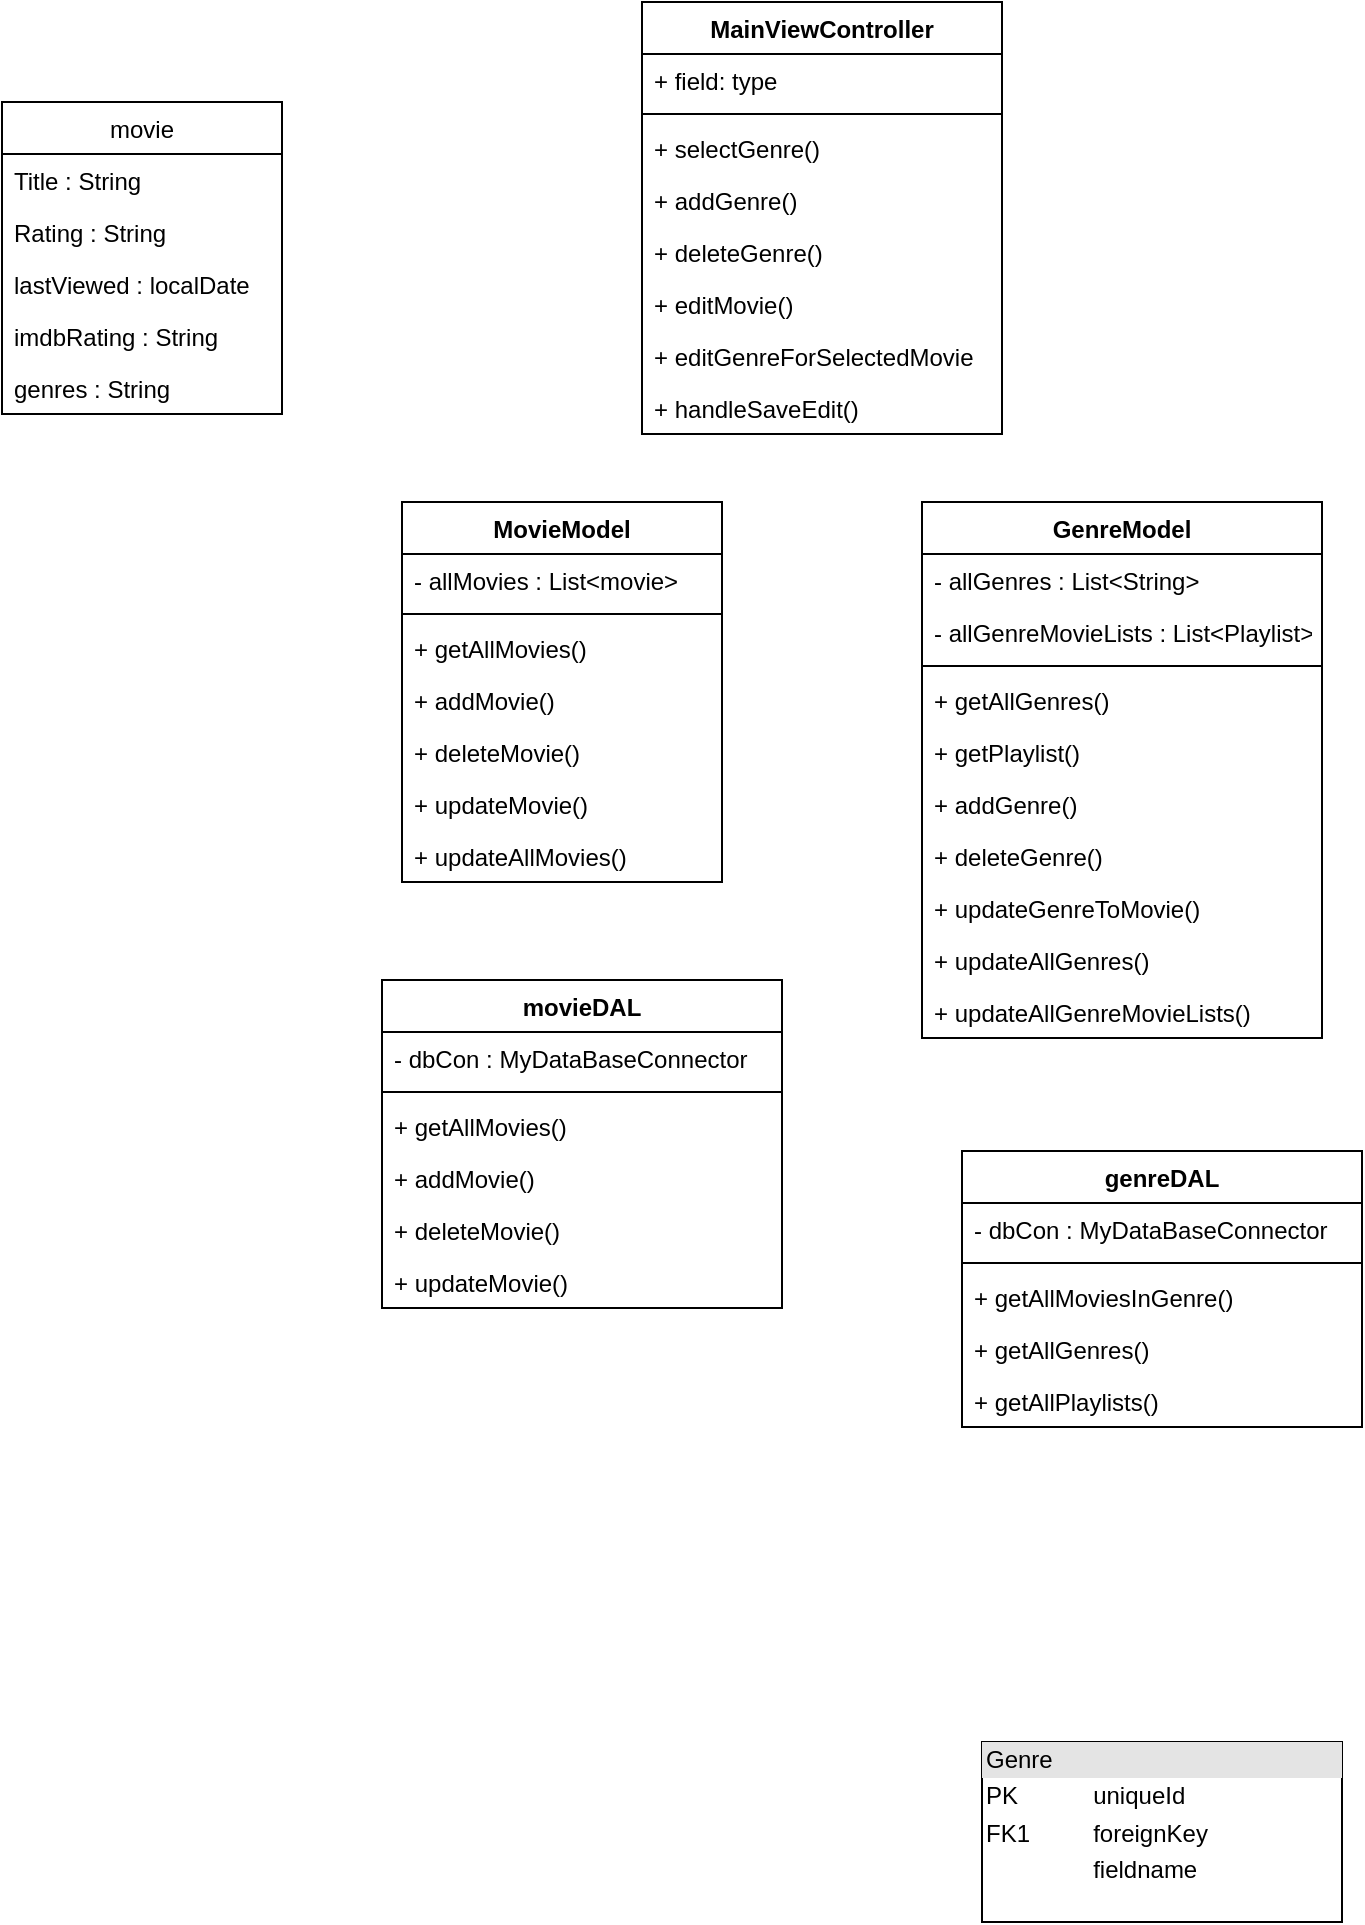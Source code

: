 <mxfile version="14.0.3" type="github" pages="2">
  <diagram id="6W-l6MBA8Zk1zPwFLBWW" name="Page-1">
    <mxGraphModel dx="1460" dy="637" grid="1" gridSize="10" guides="1" tooltips="1" connect="1" arrows="1" fold="1" page="1" pageScale="1" pageWidth="827" pageHeight="1169" math="0" shadow="0">
      <root>
        <mxCell id="0" />
        <mxCell id="1" parent="0" />
        <mxCell id="cbL_dfEtZ-hoBxzxcvYZ-8" value="MainViewController" style="swimlane;fontStyle=1;align=center;verticalAlign=top;childLayout=stackLayout;horizontal=1;startSize=26;horizontalStack=0;resizeParent=1;resizeParentMax=0;resizeLast=0;collapsible=1;marginBottom=0;" vertex="1" parent="1">
          <mxGeometry x="320" y="10" width="180" height="216" as="geometry" />
        </mxCell>
        <mxCell id="cbL_dfEtZ-hoBxzxcvYZ-9" value="+ field: type" style="text;strokeColor=none;fillColor=none;align=left;verticalAlign=top;spacingLeft=4;spacingRight=4;overflow=hidden;rotatable=0;points=[[0,0.5],[1,0.5]];portConstraint=eastwest;" vertex="1" parent="cbL_dfEtZ-hoBxzxcvYZ-8">
          <mxGeometry y="26" width="180" height="26" as="geometry" />
        </mxCell>
        <mxCell id="cbL_dfEtZ-hoBxzxcvYZ-10" value="" style="line;strokeWidth=1;fillColor=none;align=left;verticalAlign=middle;spacingTop=-1;spacingLeft=3;spacingRight=3;rotatable=0;labelPosition=right;points=[];portConstraint=eastwest;" vertex="1" parent="cbL_dfEtZ-hoBxzxcvYZ-8">
          <mxGeometry y="52" width="180" height="8" as="geometry" />
        </mxCell>
        <mxCell id="cbL_dfEtZ-hoBxzxcvYZ-11" value="+ selectGenre()&#xa;" style="text;strokeColor=none;fillColor=none;align=left;verticalAlign=top;spacingLeft=4;spacingRight=4;overflow=hidden;rotatable=0;points=[[0,0.5],[1,0.5]];portConstraint=eastwest;" vertex="1" parent="cbL_dfEtZ-hoBxzxcvYZ-8">
          <mxGeometry y="60" width="180" height="26" as="geometry" />
        </mxCell>
        <mxCell id="tQoV8WK9EYIMDj3V0tbS-1" value="+ addGenre()" style="text;strokeColor=none;fillColor=none;align=left;verticalAlign=top;spacingLeft=4;spacingRight=4;overflow=hidden;rotatable=0;points=[[0,0.5],[1,0.5]];portConstraint=eastwest;" vertex="1" parent="cbL_dfEtZ-hoBxzxcvYZ-8">
          <mxGeometry y="86" width="180" height="26" as="geometry" />
        </mxCell>
        <mxCell id="tQoV8WK9EYIMDj3V0tbS-2" value="+ deleteGenre()" style="text;strokeColor=none;fillColor=none;align=left;verticalAlign=top;spacingLeft=4;spacingRight=4;overflow=hidden;rotatable=0;points=[[0,0.5],[1,0.5]];portConstraint=eastwest;" vertex="1" parent="cbL_dfEtZ-hoBxzxcvYZ-8">
          <mxGeometry y="112" width="180" height="26" as="geometry" />
        </mxCell>
        <mxCell id="tQoV8WK9EYIMDj3V0tbS-3" value="+ editMovie()" style="text;strokeColor=none;fillColor=none;align=left;verticalAlign=top;spacingLeft=4;spacingRight=4;overflow=hidden;rotatable=0;points=[[0,0.5],[1,0.5]];portConstraint=eastwest;" vertex="1" parent="cbL_dfEtZ-hoBxzxcvYZ-8">
          <mxGeometry y="138" width="180" height="26" as="geometry" />
        </mxCell>
        <mxCell id="tQoV8WK9EYIMDj3V0tbS-5" value="+ editGenreForSelectedMovie" style="text;strokeColor=none;fillColor=none;align=left;verticalAlign=top;spacingLeft=4;spacingRight=4;overflow=hidden;rotatable=0;points=[[0,0.5],[1,0.5]];portConstraint=eastwest;" vertex="1" parent="cbL_dfEtZ-hoBxzxcvYZ-8">
          <mxGeometry y="164" width="180" height="26" as="geometry" />
        </mxCell>
        <mxCell id="tQoV8WK9EYIMDj3V0tbS-4" value="+ handleSaveEdit()" style="text;strokeColor=none;fillColor=none;align=left;verticalAlign=top;spacingLeft=4;spacingRight=4;overflow=hidden;rotatable=0;points=[[0,0.5],[1,0.5]];portConstraint=eastwest;" vertex="1" parent="cbL_dfEtZ-hoBxzxcvYZ-8">
          <mxGeometry y="190" width="180" height="26" as="geometry" />
        </mxCell>
        <mxCell id="cbL_dfEtZ-hoBxzxcvYZ-12" value="MovieModel" style="swimlane;fontStyle=1;align=center;verticalAlign=top;childLayout=stackLayout;horizontal=1;startSize=26;horizontalStack=0;resizeParent=1;resizeParentMax=0;resizeLast=0;collapsible=1;marginBottom=0;" vertex="1" parent="1">
          <mxGeometry x="200" y="260" width="160" height="190" as="geometry" />
        </mxCell>
        <mxCell id="chhkN12r7M4fsftRTlEQ-1" value="- allMovies : List&lt;movie&gt;" style="text;strokeColor=none;fillColor=none;align=left;verticalAlign=top;spacingLeft=4;spacingRight=4;overflow=hidden;rotatable=0;points=[[0,0.5],[1,0.5]];portConstraint=eastwest;" vertex="1" parent="cbL_dfEtZ-hoBxzxcvYZ-12">
          <mxGeometry y="26" width="160" height="26" as="geometry" />
        </mxCell>
        <mxCell id="cbL_dfEtZ-hoBxzxcvYZ-14" value="" style="line;strokeWidth=1;fillColor=none;align=left;verticalAlign=middle;spacingTop=-1;spacingLeft=3;spacingRight=3;rotatable=0;labelPosition=right;points=[];portConstraint=eastwest;" vertex="1" parent="cbL_dfEtZ-hoBxzxcvYZ-12">
          <mxGeometry y="52" width="160" height="8" as="geometry" />
        </mxCell>
        <mxCell id="cbL_dfEtZ-hoBxzxcvYZ-15" value="+ getAllMovies()" style="text;strokeColor=none;fillColor=none;align=left;verticalAlign=top;spacingLeft=4;spacingRight=4;overflow=hidden;rotatable=0;points=[[0,0.5],[1,0.5]];portConstraint=eastwest;" vertex="1" parent="cbL_dfEtZ-hoBxzxcvYZ-12">
          <mxGeometry y="60" width="160" height="26" as="geometry" />
        </mxCell>
        <mxCell id="tQoV8WK9EYIMDj3V0tbS-14" value="+ addMovie()" style="text;strokeColor=none;fillColor=none;align=left;verticalAlign=top;spacingLeft=4;spacingRight=4;overflow=hidden;rotatable=0;points=[[0,0.5],[1,0.5]];portConstraint=eastwest;" vertex="1" parent="cbL_dfEtZ-hoBxzxcvYZ-12">
          <mxGeometry y="86" width="160" height="26" as="geometry" />
        </mxCell>
        <mxCell id="tQoV8WK9EYIMDj3V0tbS-16" value="+ deleteMovie()" style="text;strokeColor=none;fillColor=none;align=left;verticalAlign=top;spacingLeft=4;spacingRight=4;overflow=hidden;rotatable=0;points=[[0,0.5],[1,0.5]];portConstraint=eastwest;" vertex="1" parent="cbL_dfEtZ-hoBxzxcvYZ-12">
          <mxGeometry y="112" width="160" height="26" as="geometry" />
        </mxCell>
        <mxCell id="tQoV8WK9EYIMDj3V0tbS-15" value="+ updateMovie()" style="text;strokeColor=none;fillColor=none;align=left;verticalAlign=top;spacingLeft=4;spacingRight=4;overflow=hidden;rotatable=0;points=[[0,0.5],[1,0.5]];portConstraint=eastwest;" vertex="1" parent="cbL_dfEtZ-hoBxzxcvYZ-12">
          <mxGeometry y="138" width="160" height="26" as="geometry" />
        </mxCell>
        <mxCell id="tQoV8WK9EYIMDj3V0tbS-19" value="+ updateAllMovies()" style="text;strokeColor=none;fillColor=none;align=left;verticalAlign=top;spacingLeft=4;spacingRight=4;overflow=hidden;rotatable=0;points=[[0,0.5],[1,0.5]];portConstraint=eastwest;" vertex="1" parent="cbL_dfEtZ-hoBxzxcvYZ-12">
          <mxGeometry y="164" width="160" height="26" as="geometry" />
        </mxCell>
        <mxCell id="cbL_dfEtZ-hoBxzxcvYZ-16" value="GenreModel" style="swimlane;fontStyle=1;align=center;verticalAlign=top;childLayout=stackLayout;horizontal=1;startSize=26;horizontalStack=0;resizeParent=1;resizeParentMax=0;resizeLast=0;collapsible=1;marginBottom=0;" vertex="1" parent="1">
          <mxGeometry x="460" y="260" width="200" height="268" as="geometry" />
        </mxCell>
        <mxCell id="cbL_dfEtZ-hoBxzxcvYZ-17" value="- allGenres : List&lt;String&gt; " style="text;strokeColor=none;fillColor=none;align=left;verticalAlign=top;spacingLeft=4;spacingRight=4;overflow=hidden;rotatable=0;points=[[0,0.5],[1,0.5]];portConstraint=eastwest;" vertex="1" parent="cbL_dfEtZ-hoBxzxcvYZ-16">
          <mxGeometry y="26" width="200" height="26" as="geometry" />
        </mxCell>
        <mxCell id="tQoV8WK9EYIMDj3V0tbS-6" value="- allGenreMovieLists : List&lt;Playlist&gt;" style="text;strokeColor=none;fillColor=none;align=left;verticalAlign=top;spacingLeft=4;spacingRight=4;overflow=hidden;rotatable=0;points=[[0,0.5],[1,0.5]];portConstraint=eastwest;" vertex="1" parent="cbL_dfEtZ-hoBxzxcvYZ-16">
          <mxGeometry y="52" width="200" height="26" as="geometry" />
        </mxCell>
        <mxCell id="cbL_dfEtZ-hoBxzxcvYZ-18" value="" style="line;strokeWidth=1;fillColor=none;align=left;verticalAlign=middle;spacingTop=-1;spacingLeft=3;spacingRight=3;rotatable=0;labelPosition=right;points=[];portConstraint=eastwest;" vertex="1" parent="cbL_dfEtZ-hoBxzxcvYZ-16">
          <mxGeometry y="78" width="200" height="8" as="geometry" />
        </mxCell>
        <mxCell id="cbL_dfEtZ-hoBxzxcvYZ-19" value="+ getAllGenres()" style="text;strokeColor=none;fillColor=none;align=left;verticalAlign=top;spacingLeft=4;spacingRight=4;overflow=hidden;rotatable=0;points=[[0,0.5],[1,0.5]];portConstraint=eastwest;" vertex="1" parent="cbL_dfEtZ-hoBxzxcvYZ-16">
          <mxGeometry y="86" width="200" height="26" as="geometry" />
        </mxCell>
        <mxCell id="tQoV8WK9EYIMDj3V0tbS-7" value="+ getPlaylist()" style="text;strokeColor=none;fillColor=none;align=left;verticalAlign=top;spacingLeft=4;spacingRight=4;overflow=hidden;rotatable=0;points=[[0,0.5],[1,0.5]];portConstraint=eastwest;" vertex="1" parent="cbL_dfEtZ-hoBxzxcvYZ-16">
          <mxGeometry y="112" width="200" height="26" as="geometry" />
        </mxCell>
        <mxCell id="tQoV8WK9EYIMDj3V0tbS-8" value="+ addGenre()" style="text;strokeColor=none;fillColor=none;align=left;verticalAlign=top;spacingLeft=4;spacingRight=4;overflow=hidden;rotatable=0;points=[[0,0.5],[1,0.5]];portConstraint=eastwest;" vertex="1" parent="cbL_dfEtZ-hoBxzxcvYZ-16">
          <mxGeometry y="138" width="200" height="26" as="geometry" />
        </mxCell>
        <mxCell id="tQoV8WK9EYIMDj3V0tbS-9" value="+ deleteGenre()" style="text;strokeColor=none;fillColor=none;align=left;verticalAlign=top;spacingLeft=4;spacingRight=4;overflow=hidden;rotatable=0;points=[[0,0.5],[1,0.5]];portConstraint=eastwest;" vertex="1" parent="cbL_dfEtZ-hoBxzxcvYZ-16">
          <mxGeometry y="164" width="200" height="26" as="geometry" />
        </mxCell>
        <mxCell id="tQoV8WK9EYIMDj3V0tbS-10" value="+ updateGenreToMovie()" style="text;strokeColor=none;fillColor=none;align=left;verticalAlign=top;spacingLeft=4;spacingRight=4;overflow=hidden;rotatable=0;points=[[0,0.5],[1,0.5]];portConstraint=eastwest;" vertex="1" parent="cbL_dfEtZ-hoBxzxcvYZ-16">
          <mxGeometry y="190" width="200" height="26" as="geometry" />
        </mxCell>
        <mxCell id="tQoV8WK9EYIMDj3V0tbS-11" value="+ updateAllGenres()" style="text;strokeColor=none;fillColor=none;align=left;verticalAlign=top;spacingLeft=4;spacingRight=4;overflow=hidden;rotatable=0;points=[[0,0.5],[1,0.5]];portConstraint=eastwest;" vertex="1" parent="cbL_dfEtZ-hoBxzxcvYZ-16">
          <mxGeometry y="216" width="200" height="26" as="geometry" />
        </mxCell>
        <mxCell id="tQoV8WK9EYIMDj3V0tbS-12" value="+ updateAllGenreMovieLists()" style="text;strokeColor=none;fillColor=none;align=left;verticalAlign=top;spacingLeft=4;spacingRight=4;overflow=hidden;rotatable=0;points=[[0,0.5],[1,0.5]];portConstraint=eastwest;" vertex="1" parent="cbL_dfEtZ-hoBxzxcvYZ-16">
          <mxGeometry y="242" width="200" height="26" as="geometry" />
        </mxCell>
        <mxCell id="kiCwiJ7NGDYFALsJi5P0-1" value="movieDAL" style="swimlane;fontStyle=1;align=center;verticalAlign=top;childLayout=stackLayout;horizontal=1;startSize=26;horizontalStack=0;resizeParent=1;resizeParentMax=0;resizeLast=0;collapsible=1;marginBottom=0;" vertex="1" parent="1">
          <mxGeometry x="190" y="499" width="200" height="164" as="geometry" />
        </mxCell>
        <mxCell id="kiCwiJ7NGDYFALsJi5P0-2" value="- dbCon : MyDataBaseConnector" style="text;strokeColor=none;fillColor=none;align=left;verticalAlign=top;spacingLeft=4;spacingRight=4;overflow=hidden;rotatable=0;points=[[0,0.5],[1,0.5]];portConstraint=eastwest;" vertex="1" parent="kiCwiJ7NGDYFALsJi5P0-1">
          <mxGeometry y="26" width="200" height="26" as="geometry" />
        </mxCell>
        <mxCell id="kiCwiJ7NGDYFALsJi5P0-3" value="" style="line;strokeWidth=1;fillColor=none;align=left;verticalAlign=middle;spacingTop=-1;spacingLeft=3;spacingRight=3;rotatable=0;labelPosition=right;points=[];portConstraint=eastwest;" vertex="1" parent="kiCwiJ7NGDYFALsJi5P0-1">
          <mxGeometry y="52" width="200" height="8" as="geometry" />
        </mxCell>
        <mxCell id="kiCwiJ7NGDYFALsJi5P0-4" value="+ getAllMovies()" style="text;strokeColor=none;fillColor=none;align=left;verticalAlign=top;spacingLeft=4;spacingRight=4;overflow=hidden;rotatable=0;points=[[0,0.5],[1,0.5]];portConstraint=eastwest;" vertex="1" parent="kiCwiJ7NGDYFALsJi5P0-1">
          <mxGeometry y="60" width="200" height="26" as="geometry" />
        </mxCell>
        <mxCell id="tQoV8WK9EYIMDj3V0tbS-20" value="+ addMovie()" style="text;strokeColor=none;fillColor=none;align=left;verticalAlign=top;spacingLeft=4;spacingRight=4;overflow=hidden;rotatable=0;points=[[0,0.5],[1,0.5]];portConstraint=eastwest;" vertex="1" parent="kiCwiJ7NGDYFALsJi5P0-1">
          <mxGeometry y="86" width="200" height="26" as="geometry" />
        </mxCell>
        <mxCell id="tQoV8WK9EYIMDj3V0tbS-21" value="+ deleteMovie()" style="text;strokeColor=none;fillColor=none;align=left;verticalAlign=top;spacingLeft=4;spacingRight=4;overflow=hidden;rotatable=0;points=[[0,0.5],[1,0.5]];portConstraint=eastwest;" vertex="1" parent="kiCwiJ7NGDYFALsJi5P0-1">
          <mxGeometry y="112" width="200" height="26" as="geometry" />
        </mxCell>
        <mxCell id="tQoV8WK9EYIMDj3V0tbS-22" value="+ updateMovie()" style="text;strokeColor=none;fillColor=none;align=left;verticalAlign=top;spacingLeft=4;spacingRight=4;overflow=hidden;rotatable=0;points=[[0,0.5],[1,0.5]];portConstraint=eastwest;" vertex="1" parent="kiCwiJ7NGDYFALsJi5P0-1">
          <mxGeometry y="138" width="200" height="26" as="geometry" />
        </mxCell>
        <mxCell id="E3oh8r5XJU-YirkjzVkw-1" value="genreDAL" style="swimlane;fontStyle=1;align=center;verticalAlign=top;childLayout=stackLayout;horizontal=1;startSize=26;horizontalStack=0;resizeParent=1;resizeParentMax=0;resizeLast=0;collapsible=1;marginBottom=0;" vertex="1" parent="1">
          <mxGeometry x="480" y="584.5" width="200" height="138" as="geometry" />
        </mxCell>
        <mxCell id="E3oh8r5XJU-YirkjzVkw-2" value="- dbCon : MyDataBaseConnector" style="text;strokeColor=none;fillColor=none;align=left;verticalAlign=top;spacingLeft=4;spacingRight=4;overflow=hidden;rotatable=0;points=[[0,0.5],[1,0.5]];portConstraint=eastwest;" vertex="1" parent="E3oh8r5XJU-YirkjzVkw-1">
          <mxGeometry y="26" width="200" height="26" as="geometry" />
        </mxCell>
        <mxCell id="E3oh8r5XJU-YirkjzVkw-3" value="" style="line;strokeWidth=1;fillColor=none;align=left;verticalAlign=middle;spacingTop=-1;spacingLeft=3;spacingRight=3;rotatable=0;labelPosition=right;points=[];portConstraint=eastwest;" vertex="1" parent="E3oh8r5XJU-YirkjzVkw-1">
          <mxGeometry y="52" width="200" height="8" as="geometry" />
        </mxCell>
        <mxCell id="PLiAiHsCDgutzDxnnoNV-1" value="+ getAllMoviesInGenre()" style="text;strokeColor=none;fillColor=none;align=left;verticalAlign=top;spacingLeft=4;spacingRight=4;overflow=hidden;rotatable=0;points=[[0,0.5],[1,0.5]];portConstraint=eastwest;" vertex="1" parent="E3oh8r5XJU-YirkjzVkw-1">
          <mxGeometry y="60" width="200" height="26" as="geometry" />
        </mxCell>
        <mxCell id="E3oh8r5XJU-YirkjzVkw-4" value="+ getAllGenres()" style="text;strokeColor=none;fillColor=none;align=left;verticalAlign=top;spacingLeft=4;spacingRight=4;overflow=hidden;rotatable=0;points=[[0,0.5],[1,0.5]];portConstraint=eastwest;" vertex="1" parent="E3oh8r5XJU-YirkjzVkw-1">
          <mxGeometry y="86" width="200" height="26" as="geometry" />
        </mxCell>
        <mxCell id="ynhoVAXRjEivfoYj7mT8-1" value="+ getAllPlaylists()" style="text;strokeColor=none;fillColor=none;align=left;verticalAlign=top;spacingLeft=4;spacingRight=4;overflow=hidden;rotatable=0;points=[[0,0.5],[1,0.5]];portConstraint=eastwest;" vertex="1" parent="E3oh8r5XJU-YirkjzVkw-1">
          <mxGeometry y="112" width="200" height="26" as="geometry" />
        </mxCell>
        <mxCell id="chhkN12r7M4fsftRTlEQ-2" value="movie" style="swimlane;fontStyle=0;childLayout=stackLayout;horizontal=1;startSize=26;fillColor=none;horizontalStack=0;resizeParent=1;resizeParentMax=0;resizeLast=0;collapsible=1;marginBottom=0;" vertex="1" parent="1">
          <mxGeometry y="60" width="140" height="156" as="geometry" />
        </mxCell>
        <mxCell id="chhkN12r7M4fsftRTlEQ-3" value="Title : String" style="text;strokeColor=none;fillColor=none;align=left;verticalAlign=top;spacingLeft=4;spacingRight=4;overflow=hidden;rotatable=0;points=[[0,0.5],[1,0.5]];portConstraint=eastwest;" vertex="1" parent="chhkN12r7M4fsftRTlEQ-2">
          <mxGeometry y="26" width="140" height="26" as="geometry" />
        </mxCell>
        <mxCell id="chhkN12r7M4fsftRTlEQ-4" value="Rating : String" style="text;strokeColor=none;fillColor=none;align=left;verticalAlign=top;spacingLeft=4;spacingRight=4;overflow=hidden;rotatable=0;points=[[0,0.5],[1,0.5]];portConstraint=eastwest;" vertex="1" parent="chhkN12r7M4fsftRTlEQ-2">
          <mxGeometry y="52" width="140" height="26" as="geometry" />
        </mxCell>
        <mxCell id="chhkN12r7M4fsftRTlEQ-6" value="lastViewed : localDate" style="text;strokeColor=none;fillColor=none;align=left;verticalAlign=top;spacingLeft=4;spacingRight=4;overflow=hidden;rotatable=0;points=[[0,0.5],[1,0.5]];portConstraint=eastwest;" vertex="1" parent="chhkN12r7M4fsftRTlEQ-2">
          <mxGeometry y="78" width="140" height="26" as="geometry" />
        </mxCell>
        <mxCell id="chhkN12r7M4fsftRTlEQ-5" value="imdbRating : String" style="text;strokeColor=none;fillColor=none;align=left;verticalAlign=top;spacingLeft=4;spacingRight=4;overflow=hidden;rotatable=0;points=[[0,0.5],[1,0.5]];portConstraint=eastwest;" vertex="1" parent="chhkN12r7M4fsftRTlEQ-2">
          <mxGeometry y="104" width="140" height="26" as="geometry" />
        </mxCell>
        <mxCell id="chhkN12r7M4fsftRTlEQ-7" value="genres : String" style="text;strokeColor=none;fillColor=none;align=left;verticalAlign=top;spacingLeft=4;spacingRight=4;overflow=hidden;rotatable=0;points=[[0,0.5],[1,0.5]];portConstraint=eastwest;" vertex="1" parent="chhkN12r7M4fsftRTlEQ-2">
          <mxGeometry y="130" width="140" height="26" as="geometry" />
        </mxCell>
        <mxCell id="tQoV8WK9EYIMDj3V0tbS-13" value="&lt;div style=&quot;box-sizing: border-box ; width: 100% ; background: #e4e4e4 ; padding: 2px&quot;&gt;Genre&lt;/div&gt;&lt;table style=&quot;width: 100% ; font-size: 1em&quot; cellpadding=&quot;2&quot; cellspacing=&quot;0&quot;&gt;&lt;tbody&gt;&lt;tr&gt;&lt;td&gt;PK&lt;/td&gt;&lt;td&gt;uniqueId&lt;/td&gt;&lt;/tr&gt;&lt;tr&gt;&lt;td&gt;FK1&lt;/td&gt;&lt;td&gt;foreignKey&lt;/td&gt;&lt;/tr&gt;&lt;tr&gt;&lt;td&gt;&lt;/td&gt;&lt;td&gt;fieldname&lt;/td&gt;&lt;/tr&gt;&lt;/tbody&gt;&lt;/table&gt;" style="verticalAlign=top;align=left;overflow=fill;html=1;" vertex="1" parent="1">
          <mxGeometry x="490" y="880" width="180" height="90" as="geometry" />
        </mxCell>
      </root>
    </mxGraphModel>
  </diagram>
  <diagram id="xKuK71n80Q5RA7mqkWH2" name="Page-2">
    <mxGraphModel dx="705" dy="308" grid="1" gridSize="10" guides="1" tooltips="1" connect="1" arrows="1" fold="1" page="1" pageScale="1" pageWidth="827" pageHeight="1169" math="0" shadow="0">
      <root>
        <mxCell id="r80ZnpoMtqDpBI9UqXfp-0" />
        <mxCell id="r80ZnpoMtqDpBI9UqXfp-1" parent="r80ZnpoMtqDpBI9UqXfp-0" />
        <mxCell id="r80ZnpoMtqDpBI9UqXfp-2" value="Movie" style="html=1;" vertex="1" parent="r80ZnpoMtqDpBI9UqXfp-1">
          <mxGeometry x="360" y="210" width="110" height="50" as="geometry" />
        </mxCell>
        <mxCell id="r80ZnpoMtqDpBI9UqXfp-3" value="Edit" style="html=1;" vertex="1" parent="r80ZnpoMtqDpBI9UqXfp-1">
          <mxGeometry x="480" y="150" width="110" height="50" as="geometry" />
        </mxCell>
        <mxCell id="r80ZnpoMtqDpBI9UqXfp-4" value="Main / genre" style="html=1;" vertex="1" parent="r80ZnpoMtqDpBI9UqXfp-1">
          <mxGeometry x="360" y="150" width="110" height="50" as="geometry" />
        </mxCell>
        <mxCell id="Zg50RAtLbBkyfPuIHml3-0" value="allMovies : liste" style="text;strokeColor=none;fillColor=none;align=left;verticalAlign=top;spacingLeft=4;spacingRight=4;overflow=hidden;rotatable=0;points=[[0,0.5],[1,0.5]];portConstraint=eastwest;" vertex="1" parent="r80ZnpoMtqDpBI9UqXfp-1">
          <mxGeometry x="170" y="160" width="100" height="26" as="geometry" />
        </mxCell>
        <mxCell id="Zg50RAtLbBkyfPuIHml3-1" value="genreMovs : liste" style="text;strokeColor=none;fillColor=none;align=left;verticalAlign=top;spacingLeft=4;spacingRight=4;overflow=hidden;rotatable=0;points=[[0,0.5],[1,0.5]];portConstraint=eastwest;" vertex="1" parent="r80ZnpoMtqDpBI9UqXfp-1">
          <mxGeometry x="160" y="210" width="100" height="26" as="geometry" />
        </mxCell>
        <mxCell id="LM6Y2GTjgCjRdh095V4d-0" value="allGenres : liste" style="text;strokeColor=none;fillColor=none;align=left;verticalAlign=top;spacingLeft=4;spacingRight=4;overflow=hidden;rotatable=0;points=[[0,0.5],[1,0.5]];portConstraint=eastwest;" vertex="1" parent="r80ZnpoMtqDpBI9UqXfp-1">
          <mxGeometry x="170" y="110" width="100" height="26" as="geometry" />
        </mxCell>
      </root>
    </mxGraphModel>
  </diagram>
</mxfile>
